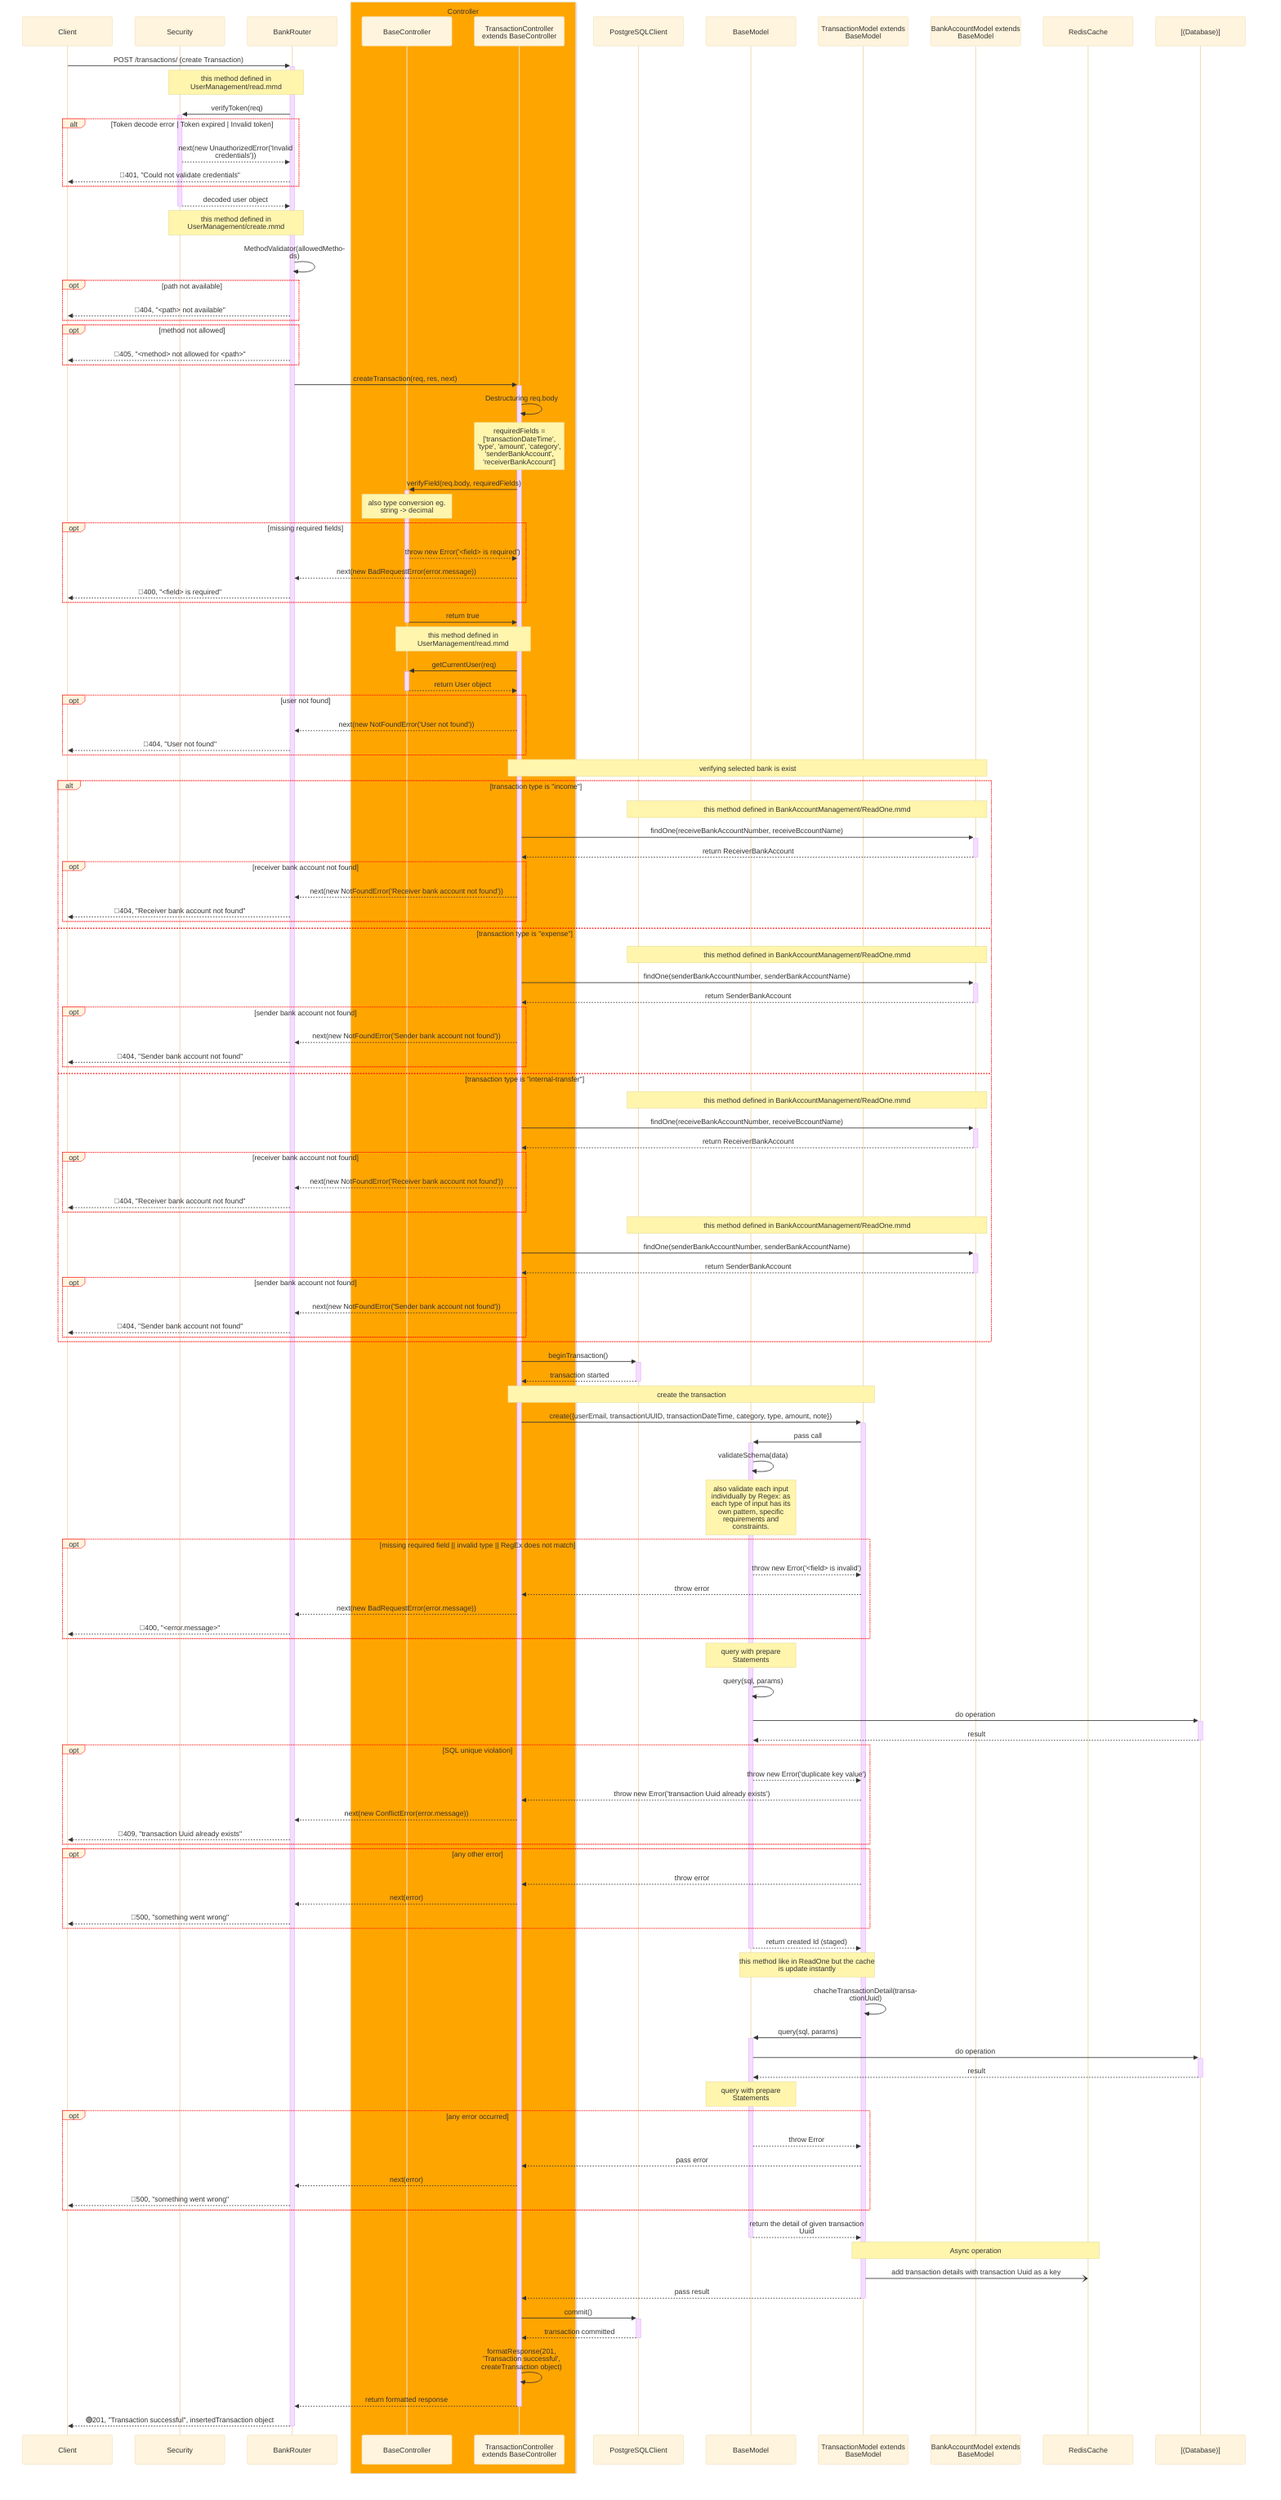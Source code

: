 %%{
    init: {
        "theme":"base",
        "themeVariables": {
            'labelBoxBorderColor': '#ff0000'
        },
        "sequence": { 
            "wrap": true, 
            "width": 200 
        } 
    }
}%%
sequenceDiagram
    participant Client
    participant Sec as Security
    participant Router as BankRouter
    box orange Controller
        participant BaseCont as BaseController
        participant Cont as TransactionController extends BaseController
    end
    participant PGClient as PostgreSQLClient
    participant BaseModel as BaseModel 
    participant Model as TransactionModel extends BaseModel
    participant BankAccountModel as BankAccountModel extends BaseModel
    participant Redis as RedisCache
    participant DB as [(Database)]
    
    Client->>+Router: POST /transactions/ (create Transaction)
    Note over Sec, Router: this method defined in UserManagement/read.mmd
    Router->>+Sec: verifyToken(req)
    alt Token decode error | Token expired | Invalid token
        Sec-->>Router: next(new UnauthorizedError('Invalid credentials'))
        Router-->>Client: 🔴401, "Could not validate credentials"
    end
    Sec-->>-Router: decoded user object 

    Note over Sec, Router: this method defined in UserManagement/create.mmd
    Router->>Router: MethodValidator(allowedMethods)
    opt path not available
        Router-->>Client: 🔴404, "<path> not available"
    end
    opt method not allowed
        Router-->>Client: 🔴405, "<method> not allowed for <path>"
    end

    Router->>+Cont: createTransaction(req, res, next)
    Cont->>Cont: Destructuring req.body
    Note over Cont: requiredFields = ['transactionDateTime', 'type', 'amount', 'category', 'senderBankAccount', 'receiverBankAccount']
    Cont->>+BaseCont: verifyField(req.body, requiredFields)
    Note over BaseCont: also type conversion eg. string -> decimal
    opt missing required fields
        BaseCont-->>Cont: throw new Error('<field> is required')
        Cont-->>Router: next(new BadRequestError(error.message))
        Router-->>Client: 🔴400, "<field> is required"
    end
    BaseCont->>-Cont: return true

    Note over Cont, BaseCont: this method defined in UserManagement/read.mmd
    Cont->>+BaseCont: getCurrentUser(req)
    BaseCont-->>-Cont: return User object
    opt user not found
        Cont-->>Router: next(new NotFoundError('User not found'))
        Router-->>Client: 🔴404, "User not found"
    end

    Note over Cont, BankAccountModel: verifying selected bank is exist
    alt transaction type is "income"
        Note over PGClient, BankAccountModel: this method defined in BankAccountManagement/ReadOne.mmd
        Cont->>+BankAccountModel: findOne(receiveBankAccountNumber, receiveBccountName)
        BankAccountModel-->>-Cont: return ReceiverBankAccount
        opt receiver bank account not found
            Cont-->>Router: next(new NotFoundError('Receiver bank account not found'))
            Router-->>Client: 🔴404, "Receiver bank account not found"
        end
    else transaction type is "expense"
        Note over PGClient, BankAccountModel: this method defined in BankAccountManagement/ReadOne.mmd
        Cont->>+BankAccountModel: findOne(senderBankAccountNumber, senderBankAccountName)
        BankAccountModel-->>-Cont: return SenderBankAccount
        opt sender bank account not found
            Cont-->>Router: next(new NotFoundError('Sender bank account not found'))
            Router-->>Client: 🔴404, "Sender bank account not found"
        end
    else transaction type is "internal-transfer"
        Note over PGClient, BankAccountModel: this method defined in BankAccountManagement/ReadOne.mmd
        Cont->>+BankAccountModel: findOne(receiveBankAccountNumber, receiveBccountName)
        BankAccountModel-->>-Cont: return ReceiverBankAccount
        opt receiver bank account not found
            Cont-->>Router: next(new NotFoundError('Receiver bank account not found'))
            Router-->>Client: 🔴404, "Receiver bank account not found"
        end
        Note over PGClient, BankAccountModel: this method defined in BankAccountManagement/ReadOne.mmd
        Cont->>+BankAccountModel: findOne(senderBankAccountNumber, senderBankAccountName)
        BankAccountModel-->>-Cont: return SenderBankAccount
        opt sender bank account not found
            Cont-->>Router: next(new NotFoundError('Sender bank account not found'))
            Router-->>Client: 🔴404, "Sender bank account not found"
        end
    end

    Cont->>+PGClient: beginTransaction()
    PGClient-->>-Cont: transaction started

    Note over Cont, Model: create the transaction
    Cont->>+Model: create({userEmail, transactionUUID, transactionDateTime, category, type, amount, note})
    Model->>+BaseModel: pass call
    BaseModel->>BaseModel: validateSchema(data) 
    Note over BaseModel: also validate each input individually by Regex: as each type of input has its own pattern, specific requirements and constraints.
    opt missing required field || invalid type || RegEx does not match
        BaseModel-->>Model: throw new Error('<field> is invalid')
        Model-->>Cont: throw error
        Cont-->>Router: next(new BadRequestError(error.message))
        Router-->>Client: 🔴400, "<error.message>"
    end

    Note over BaseModel: query with prepare Statements
    BaseModel->>BaseModel: query(sql, params)
    BaseModel->>+DB: do operation
    DB-->>-BaseModel: result
    opt SQL unique violation
        BaseModel-->>Model: throw new Error('duplicate key value')
        Model-->>Cont: throw new Error('transaction Uuid already exists')
        Cont-->>Router: next(new ConflictError(error.message))
        Router-->>Client: 🔴409, "transaction Uuid already exists"
    end
    opt any other error
       Model-->>Cont: throw error
       Cont-->>Router: next(error)
       Router-->>Client: 🔴500, "something went wrong"
    end
    BaseModel-->>-Model: return created Id (staged)

    Note over Model, BaseModel: this method like in ReadOne but the cache is update instantly
    Model->>Model: chacheTransactionDetail(transactionUuid)
    Model->>+BaseModel: query(sql, params)
    BaseModel->>+DB: do operation
    DB-->>-BaseModel: result
    Note over BaseModel: query with prepare Statements
    opt any error occurred
        BaseModel-->>Model: throw Error
        Model-->>Cont: pass error
        Cont-->>Router: next(error)
        Router-->>Client: 🔴500, "something went wrong"
    end
    BaseModel-->>-Model: return the detail of given transaction Uuid 
    Note over Model, Redis: Async operation
    Model-)Redis: add transaction details with transaction Uuid as a key
    Model-->>-Cont: pass result

    %% Note over Cont, BankAccountModel: cascading update balance
    %% Note over Cont, ContainsModel: add relation ship for 2 tables

    Cont->>+PGClient: commit()
    PGClient-->>-Cont: transaction committed

    Cont->>Cont: formatResponse(201, 'Transaction successful', createTransaction object)
    Cont-->>-Router: return formatted response
    Router-->>-Client: 🟢201, "Transaction successful", insertedTransaction object

    %% Note over Cont, BankAccountModel: cascading update balance
    %% alt transaction type is "income"
    %%     Cont->>+BankAccountModel: updateBalance(userEmail, receiverBankAccount, +amount)
    %%     BankAccountModel->>+BaseModel: query(sql, params)
    %%     Note over BaseModel: query with prepare Statements
    %%     opt update failure
    %%         BaseModel-->>BankAccountModel: throw error
    %%         BankAccountModel-->>Cont: throw error
    %%         Cont->>+PGClient: rollback()
    %%         PGClient-->>-Cont: transaction rolled back
    %%         Cont-->>Router: next(new Error('Failed to update receiver balance'))
    %%         Router-->>Client: 🔴500, "Failed to update receiver balance"
    %%     end
    %%     BaseModel-->>-BankAccountModel: return updated BankAccount object (staged)
    %%     BankAccountModel-->>-Cont: pass result
    %% else transaction type is "expense"
    %%     Cont->>+BankAccountModel: updateBalance(userEmail, senderBankAccount, -amount)
    %%     BankAccountModel->>+BaseModel: query(sql, params)
    %%     Note over BaseModel: query with prepare Statements
    %%     opt update failure
    %%         BaseModel-->>BankAccountModel: throw error
    %%         BankAccountModel-->>Cont: throw error
    %%         Cont->>+PGClient: rollback()
    %%         PGClient-->>-Cont: transaction rolled back
    %%         Cont-->>Router: next(new Error('Failed to update sender balance'))
    %%         Router-->>Client: 🔴500, "Failed to update sender balance"
    %%     end
    %%     BaseModel-->>-BankAccountModel: return updated BankAccount object (staged)
    %%     BankAccountModel-->>-Cont: pass result
    %%     opt debt payment
    %%         Cont->>+DebtModel: updateLoanBalance(userEmail, debtKey, -amount)
    %%         DebtModel->>+BaseModel: query(sql, params)
    %%         Note over BaseModel: query with prepare Statements
    %%         opt update failure
    %%             BaseModel-->>DebtModel: throw error
    %%             DebtModel-->>Cont: throw error
    %%             Cont->>+PGClient: rollback()
    %%             PGClient-->>-Cont: transaction rolled back
    %%             Cont-->>Router: next(new Error('Failed to update debt'))
    %%             Router-->>Client: 🔴500, "Failed to update debt"
    %%         end
    %%         BaseModel-->>-DebtModel: return updated Loan object (staged)
    %%         DebtModel-->>-Cont: pass result
    %%     end
    %% end

    %% Note over Cont, ContainsModel: add relation ship for 2 tables
    %% alt transaction type is "income"
    %%     Cont->>+ContainsModel: addContains(receiverBankAccount, transactionUUID, 'receiver')
    %%     ContainsModel->>+BaseModel: query(sql, params)
    %%     Note over BaseModel: query with prepare Statements
    %%     opt added failure
    %%         BaseModel-->>ContainsModel: throw error
    %%         ContainsModel-->>Cont: throw error
    %%         Cont->>+PGClient: rollback()
    %%         PGClient-->>-Cont: transaction rolled back
    %%         Cont-->>Router: next(new Error('Failed to store contains'))
    %%         Router-->>Client: 🔴500, "Failed to store contains"
    %%     end
    %%     BaseModel-->>-ContainsModel: return addedContains object (staged)
    %%     ContainsModel-->>-Cont: pass result
    %% else transaction type is "expense"
    %%     Cont->>+ContainsModel: addContains(senderBankAccount, transactionUUID, 'sender')
    %%     ContainsModel->>+BaseModel: query(sql, params)
    %%     Note over BaseModel: query with prepare Statements
    %%     opt added failure
    %%         BaseModel-->>ContainsModel: throw error
    %%         ContainsModel-->>Cont: throw error
    %%         Cont->>+PGClient: rollback()
    %%         PGClient-->>-Cont: transaction rolled back
    %%         Cont-->>Router: next(new Error('Failed to store contains'))
    %%         Router-->>Client: 🔴500, "Failed to store contains"
    %%     end
    %%     BaseModel-->>-ContainsModel: return addedContains object (staged)
    %%     ContainsModel-->>-Cont: pass result
    %% else transaction type is "internal_transfer"
    %%     Cont->>+ContainsModel: addContains(receiverBankAccount, transactionUUID, 'receiver')
    %%     ContainsModel->>+BaseModel: query(sql, params)
    %%     Note over BaseModel: query with prepare Statements
    %%     opt added failure
    %%         BaseModel-->>ContainsModel: throw error
    %%         ContainsModel-->>Cont: throw error
    %%         Cont->>+PGClient: rollback()
    %%         PGClient-->>-Cont: transaction rolled back
    %%         Cont-->>Router: next(new Error('Failed to store contains'))
    %%         Router-->>Client: 🔴500, "Failed to store contains"
    %%     end
    %%     BaseModel-->>-ContainsModel: return addedContains object (staged)
    %%     ContainsModel-->>-Cont: pass result
    %%     Cont->>+ContainsModel: addContains(senderBankAccount, transactionUUID, 'sender')
    %%     ContainsModel->>+BaseModel: query(sql, params)
    %%     Note over BaseModel: query with prepare Statements
    %%     opt added failure
    %%         BaseModel-->>ContainsModel: throw error
    %%         ContainsModel-->>Cont: throw error
    %%         Cont->>+PGClient: rollback()
    %%         PGClient-->>-Cont: transaction rolled back
    %%         Cont-->>Router: next(new Error('Failed to store contains'))
    %%         Router-->>Client: 🔴500, "Failed to store contains"
    %%     end
    %%     BaseModel-->>-ContainsModel: return addedContains object (staged)
    %%     ContainsModel-->>-Cont: pass result
    %% end